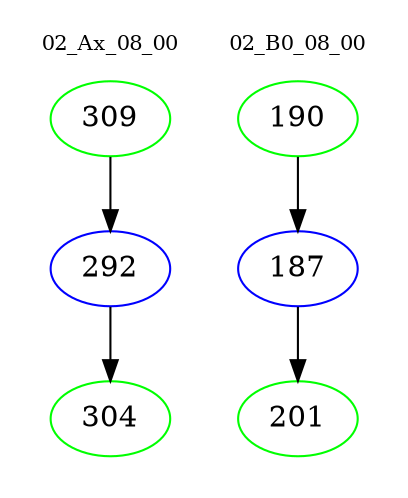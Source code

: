 digraph{
subgraph cluster_0 {
color = white
label = "02_Ax_08_00";
fontsize=10;
T0_309 [label="309", color="green"]
T0_309 -> T0_292 [color="black"]
T0_292 [label="292", color="blue"]
T0_292 -> T0_304 [color="black"]
T0_304 [label="304", color="green"]
}
subgraph cluster_1 {
color = white
label = "02_B0_08_00";
fontsize=10;
T1_190 [label="190", color="green"]
T1_190 -> T1_187 [color="black"]
T1_187 [label="187", color="blue"]
T1_187 -> T1_201 [color="black"]
T1_201 [label="201", color="green"]
}
}
